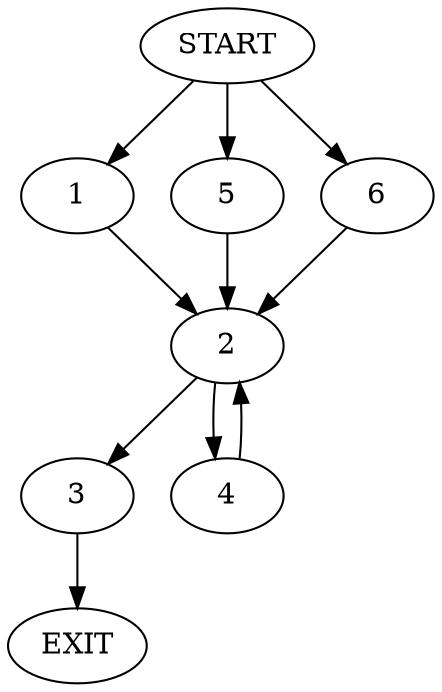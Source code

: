digraph {
0 [label="START"]
7 [label="EXIT"]
0 -> 1
1 -> 2
2 -> 3
2 -> 4
3 -> 7
4 -> 2
0 -> 5
5 -> 2
0 -> 6
6 -> 2
}
